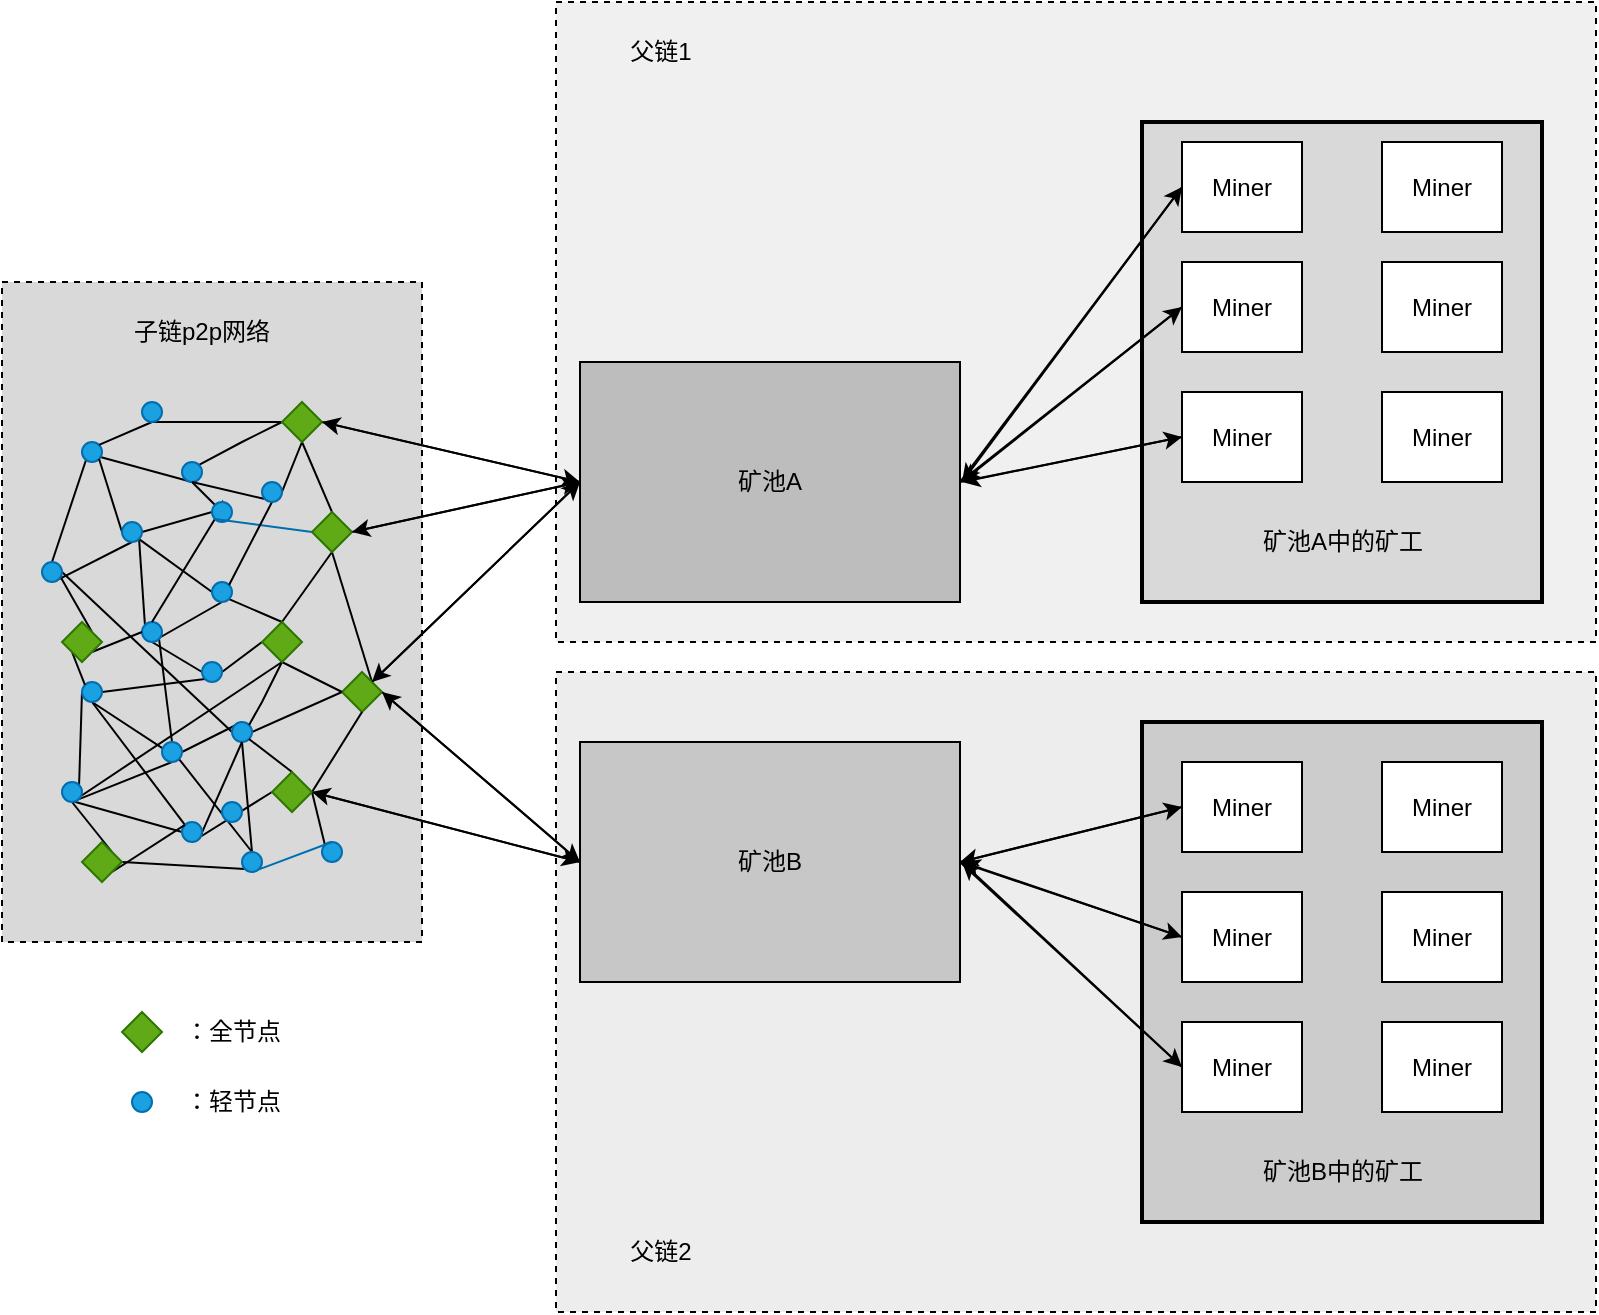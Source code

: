 <mxfile version="21.6.9" type="github">
  <diagram name="第 1 页" id="YDtzo6zc_IUqR18IoQvs">
    <mxGraphModel dx="986" dy="691" grid="1" gridSize="10" guides="1" tooltips="1" connect="1" arrows="1" fold="1" page="1" pageScale="1" pageWidth="827" pageHeight="1169" math="0" shadow="0">
      <root>
        <mxCell id="0" />
        <mxCell id="1" parent="0" />
        <mxCell id="L-FGH4f6Qlvw81Towh19-380" value="" style="whiteSpace=wrap;html=1;dashed=1;fillColor=#EDEDED;" vertex="1" parent="1">
          <mxGeometry x="307" y="515" width="520" height="320" as="geometry" />
        </mxCell>
        <mxCell id="L-FGH4f6Qlvw81Towh19-379" value="" style="whiteSpace=wrap;html=1;dashed=1;fillColor=#F0F0F0;" vertex="1" parent="1">
          <mxGeometry x="307" y="180" width="520" height="320" as="geometry" />
        </mxCell>
        <mxCell id="L-FGH4f6Qlvw81Towh19-1" value="" style="whiteSpace=wrap;html=1;rounded=0;glass=0;shadow=0;fillColor=#D9D9D9;dashed=1;" vertex="1" parent="1">
          <mxGeometry x="30" y="320" width="210" height="330" as="geometry" />
        </mxCell>
        <mxCell id="L-FGH4f6Qlvw81Towh19-2" value="子链p2p网络" style="text;strokeColor=none;align=center;fillColor=none;html=1;verticalAlign=middle;whiteSpace=wrap;rounded=0;" vertex="1" parent="1">
          <mxGeometry x="80" y="330" width="100" height="30" as="geometry" />
        </mxCell>
        <mxCell id="L-FGH4f6Qlvw81Towh19-52" style="edgeStyle=none;rounded=0;orthogonalLoop=1;jettySize=auto;html=1;exitX=1;exitY=1;exitDx=0;exitDy=0;entryX=0.5;entryY=1;entryDx=0;entryDy=0;endArrow=none;endFill=0;" edge="1" parent="1" source="L-FGH4f6Qlvw81Towh19-25" target="L-FGH4f6Qlvw81Towh19-26">
          <mxGeometry relative="1" as="geometry" />
        </mxCell>
        <mxCell id="L-FGH4f6Qlvw81Towh19-53" style="edgeStyle=none;rounded=0;orthogonalLoop=1;jettySize=auto;html=1;exitX=0;exitY=0.5;exitDx=0;exitDy=0;entryX=0.5;entryY=1;entryDx=0;entryDy=0;endArrow=none;endFill=0;" edge="1" parent="1" source="L-FGH4f6Qlvw81Towh19-20" target="L-FGH4f6Qlvw81Towh19-32">
          <mxGeometry relative="1" as="geometry" />
        </mxCell>
        <mxCell id="L-FGH4f6Qlvw81Towh19-64" style="edgeStyle=none;rounded=0;orthogonalLoop=1;jettySize=auto;html=1;exitX=0.5;exitY=0;exitDx=0;exitDy=0;entryX=0.5;entryY=0;entryDx=0;entryDy=0;endArrow=none;endFill=0;" edge="1" parent="1" source="L-FGH4f6Qlvw81Towh19-20" target="L-FGH4f6Qlvw81Towh19-25">
          <mxGeometry relative="1" as="geometry" />
        </mxCell>
        <mxCell id="L-FGH4f6Qlvw81Towh19-20" value="" style="ellipse;whiteSpace=wrap;html=1;fillColor=#1ba1e2;fontColor=#ffffff;strokeColor=#006EAF;" vertex="1" parent="1">
          <mxGeometry x="70" y="400" width="10" height="10" as="geometry" />
        </mxCell>
        <mxCell id="L-FGH4f6Qlvw81Towh19-54" style="edgeStyle=none;rounded=0;orthogonalLoop=1;jettySize=auto;html=1;exitX=0.5;exitY=0;exitDx=0;exitDy=0;entryX=1;entryY=0;entryDx=0;entryDy=0;endArrow=none;endFill=0;" edge="1" parent="1" source="L-FGH4f6Qlvw81Towh19-25" target="L-FGH4f6Qlvw81Towh19-44">
          <mxGeometry relative="1" as="geometry" />
        </mxCell>
        <mxCell id="L-FGH4f6Qlvw81Towh19-102" style="edgeStyle=none;rounded=0;orthogonalLoop=1;jettySize=auto;html=1;exitX=1;exitY=0.5;exitDx=0;exitDy=0;entryX=0;entryY=0.5;entryDx=0;entryDy=0;endArrow=none;endFill=0;" edge="1" parent="1" source="L-FGH4f6Qlvw81Towh19-25" target="L-FGH4f6Qlvw81Towh19-36">
          <mxGeometry relative="1" as="geometry" />
        </mxCell>
        <mxCell id="L-FGH4f6Qlvw81Towh19-25" value="" style="ellipse;whiteSpace=wrap;html=1;fillColor=#1ba1e2;fontColor=#ffffff;strokeColor=#006EAF;" vertex="1" parent="1">
          <mxGeometry x="50" y="460" width="10" height="10" as="geometry" />
        </mxCell>
        <mxCell id="L-FGH4f6Qlvw81Towh19-61" style="edgeStyle=none;rounded=0;orthogonalLoop=1;jettySize=auto;html=1;exitX=1;exitY=1;exitDx=0;exitDy=0;endArrow=none;endFill=0;entryX=0;entryY=0;entryDx=0;entryDy=0;" edge="1" parent="1" source="L-FGH4f6Qlvw81Towh19-26" target="L-FGH4f6Qlvw81Towh19-28">
          <mxGeometry relative="1" as="geometry">
            <mxPoint x="99" y="500" as="targetPoint" />
          </mxGeometry>
        </mxCell>
        <mxCell id="L-FGH4f6Qlvw81Towh19-65" style="edgeStyle=none;rounded=0;orthogonalLoop=1;jettySize=auto;html=1;exitX=0;exitY=0.5;exitDx=0;exitDy=0;entryX=1;entryY=1;entryDx=0;entryDy=0;endArrow=none;endFill=0;" edge="1" parent="1" source="L-FGH4f6Qlvw81Towh19-26" target="L-FGH4f6Qlvw81Towh19-20">
          <mxGeometry relative="1" as="geometry" />
        </mxCell>
        <mxCell id="L-FGH4f6Qlvw81Towh19-95" style="edgeStyle=none;rounded=0;orthogonalLoop=1;jettySize=auto;html=1;exitX=1;exitY=1;exitDx=0;exitDy=0;entryX=0;entryY=0.5;entryDx=0;entryDy=0;endArrow=none;endFill=0;" edge="1" parent="1" source="L-FGH4f6Qlvw81Towh19-26" target="L-FGH4f6Qlvw81Towh19-34">
          <mxGeometry relative="1" as="geometry" />
        </mxCell>
        <mxCell id="L-FGH4f6Qlvw81Towh19-96" style="edgeStyle=none;rounded=0;orthogonalLoop=1;jettySize=auto;html=1;exitX=1;exitY=0.5;exitDx=0;exitDy=0;entryX=0;entryY=0.5;entryDx=0;entryDy=0;endArrow=none;endFill=0;" edge="1" parent="1" source="L-FGH4f6Qlvw81Towh19-26" target="L-FGH4f6Qlvw81Towh19-33">
          <mxGeometry relative="1" as="geometry" />
        </mxCell>
        <mxCell id="L-FGH4f6Qlvw81Towh19-26" value="" style="ellipse;whiteSpace=wrap;html=1;fillColor=#1ba1e2;fontColor=#ffffff;strokeColor=#006EAF;" vertex="1" parent="1">
          <mxGeometry x="90" y="440" width="10" height="10" as="geometry" />
        </mxCell>
        <mxCell id="L-FGH4f6Qlvw81Towh19-56" style="edgeStyle=none;rounded=0;orthogonalLoop=1;jettySize=auto;html=1;exitX=0.5;exitY=1;exitDx=0;exitDy=0;entryX=1;entryY=1;entryDx=0;entryDy=0;endArrow=none;endFill=0;" edge="1" parent="1" source="L-FGH4f6Qlvw81Towh19-27" target="L-FGH4f6Qlvw81Towh19-30">
          <mxGeometry relative="1" as="geometry" />
        </mxCell>
        <mxCell id="L-FGH4f6Qlvw81Towh19-62" style="edgeStyle=none;rounded=0;orthogonalLoop=1;jettySize=auto;html=1;exitX=0;exitY=0.5;exitDx=0;exitDy=0;entryX=1;entryY=0;entryDx=0;entryDy=0;endArrow=none;endFill=0;" edge="1" parent="1" source="L-FGH4f6Qlvw81Towh19-27" target="L-FGH4f6Qlvw81Towh19-29">
          <mxGeometry relative="1" as="geometry" />
        </mxCell>
        <mxCell id="L-FGH4f6Qlvw81Towh19-67" style="edgeStyle=none;rounded=0;orthogonalLoop=1;jettySize=auto;html=1;exitX=0.5;exitY=1;exitDx=0;exitDy=0;entryX=0;entryY=0;entryDx=0;entryDy=0;endArrow=none;endFill=0;" edge="1" parent="1" source="L-FGH4f6Qlvw81Towh19-27" target="L-FGH4f6Qlvw81Towh19-37">
          <mxGeometry relative="1" as="geometry" />
        </mxCell>
        <mxCell id="L-FGH4f6Qlvw81Towh19-70" style="edgeStyle=none;rounded=0;orthogonalLoop=1;jettySize=auto;html=1;exitX=1;exitY=0.5;exitDx=0;exitDy=0;entryX=0;entryY=1;entryDx=0;entryDy=0;endArrow=none;endFill=0;" edge="1" parent="1" source="L-FGH4f6Qlvw81Towh19-27" target="L-FGH4f6Qlvw81Towh19-35">
          <mxGeometry relative="1" as="geometry" />
        </mxCell>
        <mxCell id="L-FGH4f6Qlvw81Towh19-27" value="" style="ellipse;whiteSpace=wrap;html=1;fillColor=#1ba1e2;fontColor=#ffffff;strokeColor=#006EAF;" vertex="1" parent="1">
          <mxGeometry x="70" y="520" width="10" height="10" as="geometry" />
        </mxCell>
        <mxCell id="L-FGH4f6Qlvw81Towh19-68" style="edgeStyle=none;rounded=0;orthogonalLoop=1;jettySize=auto;html=1;exitX=0.5;exitY=1;exitDx=0;exitDy=0;entryX=0;entryY=0.5;entryDx=0;entryDy=0;endArrow=none;endFill=0;" edge="1" parent="1" source="L-FGH4f6Qlvw81Towh19-28" target="L-FGH4f6Qlvw81Towh19-35">
          <mxGeometry relative="1" as="geometry" />
        </mxCell>
        <mxCell id="L-FGH4f6Qlvw81Towh19-69" style="edgeStyle=none;rounded=0;orthogonalLoop=1;jettySize=auto;html=1;exitX=1;exitY=1;exitDx=0;exitDy=0;entryX=0.5;entryY=0;entryDx=0;entryDy=0;endArrow=none;endFill=0;" edge="1" parent="1" source="L-FGH4f6Qlvw81Towh19-28" target="L-FGH4f6Qlvw81Towh19-30">
          <mxGeometry relative="1" as="geometry" />
        </mxCell>
        <mxCell id="L-FGH4f6Qlvw81Towh19-93" style="edgeStyle=none;rounded=0;orthogonalLoop=1;jettySize=auto;html=1;exitX=0.5;exitY=1;exitDx=0;exitDy=0;entryX=0.5;entryY=1;entryDx=0;entryDy=0;endArrow=none;endFill=0;" edge="1" parent="1" source="L-FGH4f6Qlvw81Towh19-28" target="L-FGH4f6Qlvw81Towh19-34">
          <mxGeometry relative="1" as="geometry" />
        </mxCell>
        <mxCell id="L-FGH4f6Qlvw81Towh19-28" value="" style="ellipse;whiteSpace=wrap;html=1;fillColor=#1ba1e2;fontColor=#ffffff;strokeColor=#006EAF;" vertex="1" parent="1">
          <mxGeometry x="100" y="490" width="10" height="10" as="geometry" />
        </mxCell>
        <mxCell id="L-FGH4f6Qlvw81Towh19-57" style="edgeStyle=none;rounded=0;orthogonalLoop=1;jettySize=auto;html=1;exitX=0.5;exitY=1;exitDx=0;exitDy=0;entryX=1;entryY=0;entryDx=0;entryDy=0;endArrow=none;endFill=0;" edge="1" parent="1" source="L-FGH4f6Qlvw81Towh19-29" target="L-FGH4f6Qlvw81Towh19-48">
          <mxGeometry relative="1" as="geometry" />
        </mxCell>
        <mxCell id="L-FGH4f6Qlvw81Towh19-58" style="edgeStyle=none;rounded=0;orthogonalLoop=1;jettySize=auto;html=1;exitX=1;exitY=1;exitDx=0;exitDy=0;entryX=0.5;entryY=1;entryDx=0;entryDy=0;endArrow=none;endFill=0;" edge="1" parent="1" source="L-FGH4f6Qlvw81Towh19-29" target="L-FGH4f6Qlvw81Towh19-30">
          <mxGeometry relative="1" as="geometry" />
        </mxCell>
        <mxCell id="L-FGH4f6Qlvw81Towh19-97" style="edgeStyle=none;rounded=0;orthogonalLoop=1;jettySize=auto;html=1;exitX=0;exitY=1;exitDx=0;exitDy=0;entryX=0;entryY=0.5;entryDx=0;entryDy=0;endArrow=none;endFill=0;" edge="1" parent="1" source="L-FGH4f6Qlvw81Towh19-29" target="L-FGH4f6Qlvw81Towh19-37">
          <mxGeometry relative="1" as="geometry" />
        </mxCell>
        <mxCell id="L-FGH4f6Qlvw81Towh19-103" style="edgeStyle=none;rounded=0;orthogonalLoop=1;jettySize=auto;html=1;exitX=0.5;exitY=1;exitDx=0;exitDy=0;entryX=0.5;entryY=1;entryDx=0;entryDy=0;endArrow=none;endFill=0;" edge="1" parent="1" source="L-FGH4f6Qlvw81Towh19-29" target="L-FGH4f6Qlvw81Towh19-46">
          <mxGeometry relative="1" as="geometry" />
        </mxCell>
        <mxCell id="L-FGH4f6Qlvw81Towh19-29" value="" style="ellipse;whiteSpace=wrap;html=1;fillColor=#1ba1e2;fontColor=#ffffff;strokeColor=#006EAF;" vertex="1" parent="1">
          <mxGeometry x="60" y="570" width="10" height="10" as="geometry" />
        </mxCell>
        <mxCell id="L-FGH4f6Qlvw81Towh19-71" style="edgeStyle=none;rounded=0;orthogonalLoop=1;jettySize=auto;html=1;exitX=1;exitY=0.5;exitDx=0;exitDy=0;entryX=0.5;entryY=0;entryDx=0;entryDy=0;endArrow=none;endFill=0;" edge="1" parent="1" source="L-FGH4f6Qlvw81Towh19-30" target="L-FGH4f6Qlvw81Towh19-36">
          <mxGeometry relative="1" as="geometry" />
        </mxCell>
        <mxCell id="L-FGH4f6Qlvw81Towh19-105" style="edgeStyle=none;rounded=0;orthogonalLoop=1;jettySize=auto;html=1;exitX=1;exitY=1;exitDx=0;exitDy=0;entryX=0.5;entryY=0;entryDx=0;entryDy=0;endArrow=none;endFill=0;" edge="1" parent="1" source="L-FGH4f6Qlvw81Towh19-30" target="L-FGH4f6Qlvw81Towh19-49">
          <mxGeometry relative="1" as="geometry" />
        </mxCell>
        <mxCell id="L-FGH4f6Qlvw81Towh19-30" value="" style="ellipse;whiteSpace=wrap;html=1;fillColor=#1ba1e2;fontColor=#ffffff;strokeColor=#006EAF;" vertex="1" parent="1">
          <mxGeometry x="110" y="550" width="10" height="10" as="geometry" />
        </mxCell>
        <mxCell id="L-FGH4f6Qlvw81Towh19-51" style="edgeStyle=none;rounded=0;orthogonalLoop=1;jettySize=auto;html=1;exitX=0.5;exitY=1;exitDx=0;exitDy=0;entryX=1;entryY=0;entryDx=0;entryDy=0;endArrow=none;endFill=0;" edge="1" parent="1" source="L-FGH4f6Qlvw81Towh19-31" target="L-FGH4f6Qlvw81Towh19-20">
          <mxGeometry relative="1" as="geometry" />
        </mxCell>
        <mxCell id="L-FGH4f6Qlvw81Towh19-80" style="edgeStyle=none;rounded=0;orthogonalLoop=1;jettySize=auto;html=1;exitX=0.5;exitY=1;exitDx=0;exitDy=0;entryX=0;entryY=0.5;entryDx=0;entryDy=0;endArrow=none;endFill=0;" edge="1" parent="1" source="L-FGH4f6Qlvw81Towh19-31" target="L-FGH4f6Qlvw81Towh19-39">
          <mxGeometry relative="1" as="geometry" />
        </mxCell>
        <mxCell id="L-FGH4f6Qlvw81Towh19-31" value="" style="ellipse;whiteSpace=wrap;html=1;fillColor=#1ba1e2;fontColor=#ffffff;strokeColor=#006EAF;" vertex="1" parent="1">
          <mxGeometry x="100" y="380" width="10" height="10" as="geometry" />
        </mxCell>
        <mxCell id="L-FGH4f6Qlvw81Towh19-59" style="edgeStyle=none;rounded=0;orthogonalLoop=1;jettySize=auto;html=1;exitX=0.5;exitY=1;exitDx=0;exitDy=0;entryX=1;entryY=1;entryDx=0;entryDy=0;" edge="1" parent="1" source="L-FGH4f6Qlvw81Towh19-32" target="L-FGH4f6Qlvw81Towh19-33">
          <mxGeometry relative="1" as="geometry" />
        </mxCell>
        <mxCell id="L-FGH4f6Qlvw81Towh19-81" style="edgeStyle=none;rounded=0;orthogonalLoop=1;jettySize=auto;html=1;exitX=1;exitY=0;exitDx=0;exitDy=0;entryX=0;entryY=0.5;entryDx=0;entryDy=0;endArrow=none;endFill=0;" edge="1" parent="1" source="L-FGH4f6Qlvw81Towh19-32" target="L-FGH4f6Qlvw81Towh19-39">
          <mxGeometry relative="1" as="geometry">
            <Array as="points">
              <mxPoint x="150" y="400" />
            </Array>
          </mxGeometry>
        </mxCell>
        <mxCell id="L-FGH4f6Qlvw81Towh19-32" value="" style="ellipse;whiteSpace=wrap;html=1;fillColor=#1ba1e2;fontColor=#ffffff;strokeColor=#006EAF;" vertex="1" parent="1">
          <mxGeometry x="120" y="410" width="10" height="10" as="geometry" />
        </mxCell>
        <mxCell id="L-FGH4f6Qlvw81Towh19-60" style="edgeStyle=none;rounded=0;orthogonalLoop=1;jettySize=auto;html=1;exitX=0;exitY=1;exitDx=0;exitDy=0;entryX=0.5;entryY=0;entryDx=0;entryDy=0;endArrow=none;endFill=0;" edge="1" parent="1" source="L-FGH4f6Qlvw81Towh19-33" target="L-FGH4f6Qlvw81Towh19-28">
          <mxGeometry relative="1" as="geometry" />
        </mxCell>
        <mxCell id="L-FGH4f6Qlvw81Towh19-33" value="" style="ellipse;whiteSpace=wrap;html=1;fillColor=#1ba1e2;fontColor=#ffffff;strokeColor=#006EAF;" vertex="1" parent="1">
          <mxGeometry x="135" y="430" width="10" height="10" as="geometry" />
        </mxCell>
        <mxCell id="L-FGH4f6Qlvw81Towh19-79" style="edgeStyle=none;rounded=0;orthogonalLoop=1;jettySize=auto;html=1;exitX=1;exitY=1;exitDx=0;exitDy=0;entryX=0.5;entryY=0;entryDx=0;entryDy=0;strokeWidth=1;endArrow=none;endFill=0;" edge="1" parent="1" source="L-FGH4f6Qlvw81Towh19-34" target="L-FGH4f6Qlvw81Towh19-46">
          <mxGeometry relative="1" as="geometry" />
        </mxCell>
        <mxCell id="L-FGH4f6Qlvw81Towh19-34" value="" style="ellipse;whiteSpace=wrap;html=1;fillColor=#1ba1e2;fontColor=#ffffff;strokeColor=#006EAF;" vertex="1" parent="1">
          <mxGeometry x="135" y="470" width="10" height="10" as="geometry" />
        </mxCell>
        <mxCell id="L-FGH4f6Qlvw81Towh19-78" style="edgeStyle=none;rounded=0;orthogonalLoop=1;jettySize=auto;html=1;exitX=1;exitY=0.5;exitDx=0;exitDy=0;entryX=0;entryY=0.5;entryDx=0;entryDy=0;endArrow=none;endFill=0;" edge="1" parent="1" source="L-FGH4f6Qlvw81Towh19-35" target="L-FGH4f6Qlvw81Towh19-46">
          <mxGeometry relative="1" as="geometry" />
        </mxCell>
        <mxCell id="L-FGH4f6Qlvw81Towh19-35" value="" style="ellipse;whiteSpace=wrap;html=1;fillColor=#1ba1e2;fontColor=#ffffff;strokeColor=#006EAF;" vertex="1" parent="1">
          <mxGeometry x="130" y="510" width="10" height="10" as="geometry" />
        </mxCell>
        <mxCell id="L-FGH4f6Qlvw81Towh19-73" style="edgeStyle=none;rounded=0;orthogonalLoop=1;jettySize=auto;html=1;exitX=0.5;exitY=1;exitDx=0;exitDy=0;entryX=0.5;entryY=0;entryDx=0;entryDy=0;endArrow=none;endFill=0;" edge="1" parent="1" source="L-FGH4f6Qlvw81Towh19-36" target="L-FGH4f6Qlvw81Towh19-49">
          <mxGeometry relative="1" as="geometry" />
        </mxCell>
        <mxCell id="L-FGH4f6Qlvw81Towh19-91" style="edgeStyle=none;rounded=0;orthogonalLoop=1;jettySize=auto;html=1;exitX=1;exitY=0.5;exitDx=0;exitDy=0;entryX=0;entryY=0.5;entryDx=0;entryDy=0;endArrow=none;endFill=0;" edge="1" parent="1" source="L-FGH4f6Qlvw81Towh19-36" target="L-FGH4f6Qlvw81Towh19-45">
          <mxGeometry relative="1" as="geometry" />
        </mxCell>
        <mxCell id="L-FGH4f6Qlvw81Towh19-36" value="" style="ellipse;whiteSpace=wrap;html=1;fillColor=#1ba1e2;fontColor=#ffffff;strokeColor=#006EAF;" vertex="1" parent="1">
          <mxGeometry x="145" y="540" width="10" height="10" as="geometry" />
        </mxCell>
        <mxCell id="L-FGH4f6Qlvw81Towh19-72" style="edgeStyle=none;rounded=0;orthogonalLoop=1;jettySize=auto;html=1;exitX=1;exitY=1;exitDx=0;exitDy=0;endArrow=none;endFill=0;" edge="1" parent="1" source="L-FGH4f6Qlvw81Towh19-37">
          <mxGeometry relative="1" as="geometry">
            <mxPoint x="150" y="550" as="targetPoint" />
          </mxGeometry>
        </mxCell>
        <mxCell id="L-FGH4f6Qlvw81Towh19-74" style="edgeStyle=none;rounded=0;orthogonalLoop=1;jettySize=auto;html=1;exitX=0.5;exitY=1;exitDx=0;exitDy=0;entryX=0;entryY=0.5;entryDx=0;entryDy=0;endArrow=none;endFill=0;" edge="1" parent="1" source="L-FGH4f6Qlvw81Towh19-37" target="L-FGH4f6Qlvw81Towh19-47">
          <mxGeometry relative="1" as="geometry" />
        </mxCell>
        <mxCell id="L-FGH4f6Qlvw81Towh19-37" value="" style="ellipse;whiteSpace=wrap;html=1;fillColor=#1ba1e2;fontColor=#ffffff;strokeColor=#006EAF;" vertex="1" parent="1">
          <mxGeometry x="120" y="590" width="10" height="10" as="geometry" />
        </mxCell>
        <mxCell id="L-FGH4f6Qlvw81Towh19-38" value="" style="ellipse;whiteSpace=wrap;html=1;fillColor=#1ba1e2;fontColor=#ffffff;strokeColor=#006EAF;" vertex="1" parent="1">
          <mxGeometry x="190" y="600" width="10" height="10" as="geometry" />
        </mxCell>
        <mxCell id="L-FGH4f6Qlvw81Towh19-82" style="edgeStyle=none;rounded=0;orthogonalLoop=1;jettySize=auto;html=1;exitX=0.5;exitY=1;exitDx=0;exitDy=0;entryX=1;entryY=1;entryDx=0;entryDy=0;endArrow=none;endFill=0;" edge="1" parent="1" source="L-FGH4f6Qlvw81Towh19-39" target="L-FGH4f6Qlvw81Towh19-50">
          <mxGeometry relative="1" as="geometry" />
        </mxCell>
        <mxCell id="L-FGH4f6Qlvw81Towh19-83" style="edgeStyle=none;rounded=0;orthogonalLoop=1;jettySize=auto;html=1;exitX=0.5;exitY=1;exitDx=0;exitDy=0;entryX=0.5;entryY=0;entryDx=0;entryDy=0;endArrow=none;endFill=0;" edge="1" parent="1" source="L-FGH4f6Qlvw81Towh19-39" target="L-FGH4f6Qlvw81Towh19-43">
          <mxGeometry relative="1" as="geometry" />
        </mxCell>
        <mxCell id="L-FGH4f6Qlvw81Towh19-418" style="edgeStyle=none;rounded=0;orthogonalLoop=1;jettySize=auto;html=1;exitX=1;exitY=0.5;exitDx=0;exitDy=0;entryX=1;entryY=0.5;entryDx=0;entryDy=0;" edge="1" parent="1" source="L-FGH4f6Qlvw81Towh19-39" target="L-FGH4f6Qlvw81Towh19-39">
          <mxGeometry relative="1" as="geometry" />
        </mxCell>
        <mxCell id="L-FGH4f6Qlvw81Towh19-419" style="edgeStyle=none;rounded=0;orthogonalLoop=1;jettySize=auto;html=1;exitX=1;exitY=0.5;exitDx=0;exitDy=0;entryX=0;entryY=0.5;entryDx=0;entryDy=0;" edge="1" parent="1" source="L-FGH4f6Qlvw81Towh19-39" target="L-FGH4f6Qlvw81Towh19-106">
          <mxGeometry relative="1" as="geometry" />
        </mxCell>
        <mxCell id="L-FGH4f6Qlvw81Towh19-39" value="" style="rhombus;whiteSpace=wrap;html=1;fillColor=#60a917;strokeColor=#2D7600;fontColor=#ffffff;" vertex="1" parent="1">
          <mxGeometry x="170" y="380" width="20" height="20" as="geometry" />
        </mxCell>
        <mxCell id="L-FGH4f6Qlvw81Towh19-86" style="edgeStyle=none;rounded=0;orthogonalLoop=1;jettySize=auto;html=1;exitX=0.5;exitY=1;exitDx=0;exitDy=0;entryX=0.5;entryY=0;entryDx=0;entryDy=0;endArrow=none;endFill=0;" edge="1" parent="1" source="L-FGH4f6Qlvw81Towh19-43" target="L-FGH4f6Qlvw81Towh19-46">
          <mxGeometry relative="1" as="geometry" />
        </mxCell>
        <mxCell id="L-FGH4f6Qlvw81Towh19-88" style="edgeStyle=none;rounded=0;orthogonalLoop=1;jettySize=auto;html=1;exitX=0;exitY=0.5;exitDx=0;exitDy=0;entryX=0;entryY=1;entryDx=0;entryDy=0;endArrow=none;endFill=0;fillColor=#1ba1e2;strokeColor=#006EAF;" edge="1" parent="1" source="L-FGH4f6Qlvw81Towh19-43" target="L-FGH4f6Qlvw81Towh19-33">
          <mxGeometry relative="1" as="geometry" />
        </mxCell>
        <mxCell id="L-FGH4f6Qlvw81Towh19-89" style="edgeStyle=none;rounded=0;orthogonalLoop=1;jettySize=auto;html=1;exitX=0.5;exitY=1;exitDx=0;exitDy=0;entryX=1;entryY=0;entryDx=0;entryDy=0;endArrow=none;endFill=0;" edge="1" parent="1" source="L-FGH4f6Qlvw81Towh19-43" target="L-FGH4f6Qlvw81Towh19-45">
          <mxGeometry relative="1" as="geometry" />
        </mxCell>
        <mxCell id="L-FGH4f6Qlvw81Towh19-421" style="edgeStyle=none;rounded=0;orthogonalLoop=1;jettySize=auto;html=1;exitX=1;exitY=0.5;exitDx=0;exitDy=0;entryX=0;entryY=0.5;entryDx=0;entryDy=0;" edge="1" parent="1" source="L-FGH4f6Qlvw81Towh19-43" target="L-FGH4f6Qlvw81Towh19-106">
          <mxGeometry relative="1" as="geometry" />
        </mxCell>
        <mxCell id="L-FGH4f6Qlvw81Towh19-43" value="" style="rhombus;whiteSpace=wrap;html=1;fillColor=#60a917;fontColor=#ffffff;strokeColor=#2D7600;" vertex="1" parent="1">
          <mxGeometry x="185" y="435" width="20" height="20" as="geometry" />
        </mxCell>
        <mxCell id="L-FGH4f6Qlvw81Towh19-55" style="edgeStyle=none;rounded=0;orthogonalLoop=1;jettySize=auto;html=1;exitX=0;exitY=1;exitDx=0;exitDy=0;entryX=0;entryY=0;entryDx=0;entryDy=0;endArrow=none;endFill=0;" edge="1" parent="1" source="L-FGH4f6Qlvw81Towh19-44" target="L-FGH4f6Qlvw81Towh19-27">
          <mxGeometry relative="1" as="geometry" />
        </mxCell>
        <mxCell id="L-FGH4f6Qlvw81Towh19-101" style="edgeStyle=none;rounded=0;orthogonalLoop=1;jettySize=auto;html=1;exitX=1;exitY=1;exitDx=0;exitDy=0;entryX=0;entryY=0.5;entryDx=0;entryDy=0;endArrow=none;endFill=0;" edge="1" parent="1" source="L-FGH4f6Qlvw81Towh19-44" target="L-FGH4f6Qlvw81Towh19-28">
          <mxGeometry relative="1" as="geometry" />
        </mxCell>
        <mxCell id="L-FGH4f6Qlvw81Towh19-44" value="" style="rhombus;whiteSpace=wrap;html=1;fillColor=#60a917;fontColor=#ffffff;strokeColor=#2D7600;" vertex="1" parent="1">
          <mxGeometry x="60" y="490" width="20" height="20" as="geometry" />
        </mxCell>
        <mxCell id="L-FGH4f6Qlvw81Towh19-423" style="edgeStyle=none;rounded=0;orthogonalLoop=1;jettySize=auto;html=1;exitX=1;exitY=0;exitDx=0;exitDy=0;entryX=0;entryY=0.5;entryDx=0;entryDy=0;" edge="1" parent="1" source="L-FGH4f6Qlvw81Towh19-45" target="L-FGH4f6Qlvw81Towh19-106">
          <mxGeometry relative="1" as="geometry" />
        </mxCell>
        <mxCell id="L-FGH4f6Qlvw81Towh19-425" style="edgeStyle=none;rounded=0;orthogonalLoop=1;jettySize=auto;html=1;exitX=1;exitY=0.5;exitDx=0;exitDy=0;entryX=0;entryY=0.5;entryDx=0;entryDy=0;" edge="1" parent="1" source="L-FGH4f6Qlvw81Towh19-45" target="L-FGH4f6Qlvw81Towh19-108">
          <mxGeometry relative="1" as="geometry" />
        </mxCell>
        <mxCell id="L-FGH4f6Qlvw81Towh19-45" value="" style="rhombus;whiteSpace=wrap;html=1;fillColor=#60a917;fontColor=#ffffff;strokeColor=#2D7600;" vertex="1" parent="1">
          <mxGeometry x="200" y="515" width="20" height="20" as="geometry" />
        </mxCell>
        <mxCell id="L-FGH4f6Qlvw81Towh19-90" style="edgeStyle=none;rounded=0;orthogonalLoop=1;jettySize=auto;html=1;exitX=0.5;exitY=1;exitDx=0;exitDy=0;entryX=0;entryY=0.5;entryDx=0;entryDy=0;endArrow=none;endFill=0;" edge="1" parent="1" source="L-FGH4f6Qlvw81Towh19-46" target="L-FGH4f6Qlvw81Towh19-45">
          <mxGeometry relative="1" as="geometry" />
        </mxCell>
        <mxCell id="L-FGH4f6Qlvw81Towh19-92" style="edgeStyle=none;rounded=0;orthogonalLoop=1;jettySize=auto;html=1;exitX=0.5;exitY=1;exitDx=0;exitDy=0;entryX=1;entryY=0;entryDx=0;entryDy=0;endArrow=none;endFill=0;" edge="1" parent="1" source="L-FGH4f6Qlvw81Towh19-46" target="L-FGH4f6Qlvw81Towh19-36">
          <mxGeometry relative="1" as="geometry">
            <Array as="points">
              <mxPoint x="160" y="530" />
            </Array>
          </mxGeometry>
        </mxCell>
        <mxCell id="L-FGH4f6Qlvw81Towh19-46" value="" style="rhombus;whiteSpace=wrap;html=1;fillColor=#60a917;fontColor=#ffffff;strokeColor=#2D7600;" vertex="1" parent="1">
          <mxGeometry x="160" y="490" width="20" height="20" as="geometry" />
        </mxCell>
        <mxCell id="L-FGH4f6Qlvw81Towh19-75" style="edgeStyle=none;rounded=0;orthogonalLoop=1;jettySize=auto;html=1;exitX=0.5;exitY=0;exitDx=0;exitDy=0;entryX=1;entryY=1;entryDx=0;entryDy=0;endArrow=none;endFill=0;" edge="1" parent="1" source="L-FGH4f6Qlvw81Towh19-47" target="L-FGH4f6Qlvw81Towh19-36">
          <mxGeometry relative="1" as="geometry" />
        </mxCell>
        <mxCell id="L-FGH4f6Qlvw81Towh19-76" style="edgeStyle=none;rounded=0;orthogonalLoop=1;jettySize=auto;html=1;exitX=1;exitY=0.5;exitDx=0;exitDy=0;entryX=0.5;entryY=1;entryDx=0;entryDy=0;endArrow=none;endFill=0;" edge="1" parent="1" source="L-FGH4f6Qlvw81Towh19-47" target="L-FGH4f6Qlvw81Towh19-45">
          <mxGeometry relative="1" as="geometry" />
        </mxCell>
        <mxCell id="L-FGH4f6Qlvw81Towh19-100" style="edgeStyle=none;rounded=0;orthogonalLoop=1;jettySize=auto;html=1;exitX=1;exitY=0.5;exitDx=0;exitDy=0;entryX=0;entryY=0;entryDx=0;entryDy=0;endArrow=none;endFill=0;" edge="1" parent="1" source="L-FGH4f6Qlvw81Towh19-47" target="L-FGH4f6Qlvw81Towh19-38">
          <mxGeometry relative="1" as="geometry" />
        </mxCell>
        <mxCell id="L-FGH4f6Qlvw81Towh19-427" style="edgeStyle=none;rounded=0;orthogonalLoop=1;jettySize=auto;html=1;exitX=1;exitY=0.5;exitDx=0;exitDy=0;entryX=0;entryY=0.5;entryDx=0;entryDy=0;" edge="1" parent="1" source="L-FGH4f6Qlvw81Towh19-47" target="L-FGH4f6Qlvw81Towh19-108">
          <mxGeometry relative="1" as="geometry" />
        </mxCell>
        <mxCell id="L-FGH4f6Qlvw81Towh19-47" value="" style="rhombus;whiteSpace=wrap;html=1;fillColor=#60a917;fontColor=#ffffff;strokeColor=#2D7600;" vertex="1" parent="1">
          <mxGeometry x="165" y="565" width="20" height="20" as="geometry" />
        </mxCell>
        <mxCell id="L-FGH4f6Qlvw81Towh19-66" style="edgeStyle=none;rounded=0;orthogonalLoop=1;jettySize=auto;html=1;exitX=1;exitY=1;exitDx=0;exitDy=0;entryX=0;entryY=0;entryDx=0;entryDy=0;endArrow=none;endFill=0;" edge="1" parent="1" source="L-FGH4f6Qlvw81Towh19-48" target="L-FGH4f6Qlvw81Towh19-37">
          <mxGeometry relative="1" as="geometry" />
        </mxCell>
        <mxCell id="L-FGH4f6Qlvw81Towh19-104" style="edgeStyle=none;rounded=0;orthogonalLoop=1;jettySize=auto;html=1;exitX=1;exitY=0.5;exitDx=0;exitDy=0;entryX=0;entryY=1;entryDx=0;entryDy=0;endArrow=none;endFill=0;" edge="1" parent="1" source="L-FGH4f6Qlvw81Towh19-48" target="L-FGH4f6Qlvw81Towh19-49">
          <mxGeometry relative="1" as="geometry" />
        </mxCell>
        <mxCell id="L-FGH4f6Qlvw81Towh19-48" value="" style="rhombus;whiteSpace=wrap;html=1;fillColor=#60a917;fontColor=#ffffff;strokeColor=#2D7600;" vertex="1" parent="1">
          <mxGeometry x="70" y="600" width="20" height="20" as="geometry" />
        </mxCell>
        <mxCell id="L-FGH4f6Qlvw81Towh19-98" style="edgeStyle=none;rounded=0;orthogonalLoop=1;jettySize=auto;html=1;exitX=0.5;exitY=1;exitDx=0;exitDy=0;entryX=0.5;entryY=0;entryDx=0;entryDy=0;endArrow=none;endFill=0;fillColor=#1ba1e2;strokeColor=#006EAF;" edge="1" parent="1" source="L-FGH4f6Qlvw81Towh19-49" target="L-FGH4f6Qlvw81Towh19-38">
          <mxGeometry relative="1" as="geometry" />
        </mxCell>
        <mxCell id="L-FGH4f6Qlvw81Towh19-49" value="" style="ellipse;whiteSpace=wrap;html=1;fillColor=#1ba1e2;fontColor=#ffffff;strokeColor=#006EAF;" vertex="1" parent="1">
          <mxGeometry x="150" y="605" width="10" height="10" as="geometry" />
        </mxCell>
        <mxCell id="L-FGH4f6Qlvw81Towh19-84" style="edgeStyle=none;rounded=0;orthogonalLoop=1;jettySize=auto;html=1;exitX=0;exitY=1;exitDx=0;exitDy=0;entryX=0.5;entryY=1;entryDx=0;entryDy=0;endArrow=none;endFill=0;" edge="1" parent="1" source="L-FGH4f6Qlvw81Towh19-50" target="L-FGH4f6Qlvw81Towh19-32">
          <mxGeometry relative="1" as="geometry" />
        </mxCell>
        <mxCell id="L-FGH4f6Qlvw81Towh19-85" style="edgeStyle=none;rounded=0;orthogonalLoop=1;jettySize=auto;html=1;exitX=0.5;exitY=1;exitDx=0;exitDy=0;entryX=1;entryY=0;entryDx=0;entryDy=0;endArrow=none;endFill=0;" edge="1" parent="1" source="L-FGH4f6Qlvw81Towh19-50" target="L-FGH4f6Qlvw81Towh19-34">
          <mxGeometry relative="1" as="geometry" />
        </mxCell>
        <mxCell id="L-FGH4f6Qlvw81Towh19-50" value="" style="ellipse;whiteSpace=wrap;html=1;fillColor=#1ba1e2;fontColor=#ffffff;strokeColor=#006EAF;" vertex="1" parent="1">
          <mxGeometry x="160" y="420" width="10" height="10" as="geometry" />
        </mxCell>
        <mxCell id="L-FGH4f6Qlvw81Towh19-420" style="edgeStyle=none;rounded=0;orthogonalLoop=1;jettySize=auto;html=1;exitX=0;exitY=0.5;exitDx=0;exitDy=0;entryX=1;entryY=0.5;entryDx=0;entryDy=0;" edge="1" parent="1" source="L-FGH4f6Qlvw81Towh19-106" target="L-FGH4f6Qlvw81Towh19-39">
          <mxGeometry relative="1" as="geometry" />
        </mxCell>
        <mxCell id="L-FGH4f6Qlvw81Towh19-422" style="edgeStyle=none;rounded=0;orthogonalLoop=1;jettySize=auto;html=1;exitX=0;exitY=0.5;exitDx=0;exitDy=0;entryX=1;entryY=0.5;entryDx=0;entryDy=0;" edge="1" parent="1" source="L-FGH4f6Qlvw81Towh19-106" target="L-FGH4f6Qlvw81Towh19-43">
          <mxGeometry relative="1" as="geometry" />
        </mxCell>
        <mxCell id="L-FGH4f6Qlvw81Towh19-424" style="edgeStyle=none;rounded=0;orthogonalLoop=1;jettySize=auto;html=1;exitX=0;exitY=0.5;exitDx=0;exitDy=0;entryX=1;entryY=0;entryDx=0;entryDy=0;" edge="1" parent="1" source="L-FGH4f6Qlvw81Towh19-106" target="L-FGH4f6Qlvw81Towh19-45">
          <mxGeometry relative="1" as="geometry" />
        </mxCell>
        <mxCell id="L-FGH4f6Qlvw81Towh19-106" value="矿池A" style="whiteSpace=wrap;html=1;fillColor=#BDBDBD;strokeColor=#000000;" vertex="1" parent="1">
          <mxGeometry x="319" y="360" width="190" height="120" as="geometry" />
        </mxCell>
        <mxCell id="L-FGH4f6Qlvw81Towh19-107" value="" style="ellipse;whiteSpace=wrap;html=1;fillColor=#1ba1e2;fontColor=#ffffff;strokeColor=#006EAF;" vertex="1" parent="1">
          <mxGeometry x="140" y="580" width="10" height="10" as="geometry" />
        </mxCell>
        <mxCell id="L-FGH4f6Qlvw81Towh19-426" style="edgeStyle=none;rounded=0;orthogonalLoop=1;jettySize=auto;html=1;exitX=0;exitY=0.5;exitDx=0;exitDy=0;entryX=1;entryY=0.5;entryDx=0;entryDy=0;" edge="1" parent="1" source="L-FGH4f6Qlvw81Towh19-108" target="L-FGH4f6Qlvw81Towh19-45">
          <mxGeometry relative="1" as="geometry" />
        </mxCell>
        <mxCell id="L-FGH4f6Qlvw81Towh19-428" style="edgeStyle=none;rounded=0;orthogonalLoop=1;jettySize=auto;html=1;exitX=0;exitY=0.5;exitDx=0;exitDy=0;entryX=1;entryY=0.5;entryDx=0;entryDy=0;" edge="1" parent="1" source="L-FGH4f6Qlvw81Towh19-108" target="L-FGH4f6Qlvw81Towh19-47">
          <mxGeometry relative="1" as="geometry" />
        </mxCell>
        <mxCell id="L-FGH4f6Qlvw81Towh19-108" value="矿池B" style="whiteSpace=wrap;html=1;fillColor=#C7C7C7;" vertex="1" parent="1">
          <mxGeometry x="319" y="550" width="190" height="120" as="geometry" />
        </mxCell>
        <mxCell id="L-FGH4f6Qlvw81Towh19-112" value="" style="whiteSpace=wrap;html=1;rounded=0;glass=0;shadow=0;fillColor=#D9D9D9;strokeWidth=2;" vertex="1" parent="1">
          <mxGeometry x="600" y="240" width="200" height="240" as="geometry" />
        </mxCell>
        <mxCell id="L-FGH4f6Qlvw81Towh19-430" style="edgeStyle=none;rounded=0;orthogonalLoop=1;jettySize=auto;html=1;exitX=0;exitY=0.5;exitDx=0;exitDy=0;" edge="1" parent="1" source="L-FGH4f6Qlvw81Towh19-353">
          <mxGeometry relative="1" as="geometry">
            <mxPoint x="510" y="420" as="targetPoint" />
          </mxGeometry>
        </mxCell>
        <mxCell id="L-FGH4f6Qlvw81Towh19-353" value="Miner" style="whiteSpace=wrap;html=1;" vertex="1" parent="1">
          <mxGeometry x="620" y="250" width="60" height="45" as="geometry" />
        </mxCell>
        <mxCell id="L-FGH4f6Qlvw81Towh19-432" style="edgeStyle=none;rounded=0;orthogonalLoop=1;jettySize=auto;html=1;exitX=0;exitY=0.5;exitDx=0;exitDy=0;" edge="1" parent="1" source="L-FGH4f6Qlvw81Towh19-354">
          <mxGeometry relative="1" as="geometry">
            <mxPoint x="510" y="420" as="targetPoint" />
          </mxGeometry>
        </mxCell>
        <mxCell id="L-FGH4f6Qlvw81Towh19-354" value="Miner" style="whiteSpace=wrap;html=1;" vertex="1" parent="1">
          <mxGeometry x="620" y="310" width="60" height="45" as="geometry" />
        </mxCell>
        <mxCell id="L-FGH4f6Qlvw81Towh19-434" style="edgeStyle=none;rounded=0;orthogonalLoop=1;jettySize=auto;html=1;exitX=0;exitY=0.5;exitDx=0;exitDy=0;" edge="1" parent="1" source="L-FGH4f6Qlvw81Towh19-355">
          <mxGeometry relative="1" as="geometry">
            <mxPoint x="510" y="420" as="targetPoint" />
          </mxGeometry>
        </mxCell>
        <mxCell id="L-FGH4f6Qlvw81Towh19-355" value="Miner" style="whiteSpace=wrap;html=1;" vertex="1" parent="1">
          <mxGeometry x="620" y="375" width="60" height="45" as="geometry" />
        </mxCell>
        <mxCell id="L-FGH4f6Qlvw81Towh19-356" value="Miner" style="whiteSpace=wrap;html=1;" vertex="1" parent="1">
          <mxGeometry x="720" y="250" width="60" height="45" as="geometry" />
        </mxCell>
        <mxCell id="L-FGH4f6Qlvw81Towh19-357" value="Miner" style="whiteSpace=wrap;html=1;" vertex="1" parent="1">
          <mxGeometry x="720" y="310" width="60" height="45" as="geometry" />
        </mxCell>
        <mxCell id="L-FGH4f6Qlvw81Towh19-358" value="Miner" style="whiteSpace=wrap;html=1;" vertex="1" parent="1">
          <mxGeometry x="720" y="375" width="60" height="45" as="geometry" />
        </mxCell>
        <mxCell id="L-FGH4f6Qlvw81Towh19-359" value="矿池A中的矿工" style="text;html=1;align=center;verticalAlign=middle;resizable=0;points=[];autosize=1;strokeColor=none;fillColor=none;" vertex="1" parent="1">
          <mxGeometry x="635" y="435" width="130" height="30" as="geometry" />
        </mxCell>
        <mxCell id="L-FGH4f6Qlvw81Towh19-360" value="" style="whiteSpace=wrap;html=1;rounded=0;glass=0;shadow=0;fillColor=#CCCCCC;strokeWidth=2;" vertex="1" parent="1">
          <mxGeometry x="600" y="540" width="200" height="250" as="geometry" />
        </mxCell>
        <mxCell id="L-FGH4f6Qlvw81Towh19-436" style="edgeStyle=none;rounded=0;orthogonalLoop=1;jettySize=auto;html=1;exitX=0;exitY=0.5;exitDx=0;exitDy=0;entryX=1;entryY=0.5;entryDx=0;entryDy=0;" edge="1" parent="1" source="L-FGH4f6Qlvw81Towh19-361" target="L-FGH4f6Qlvw81Towh19-108">
          <mxGeometry relative="1" as="geometry" />
        </mxCell>
        <mxCell id="L-FGH4f6Qlvw81Towh19-361" value="Miner" style="whiteSpace=wrap;html=1;" vertex="1" parent="1">
          <mxGeometry x="620" y="560" width="60" height="45" as="geometry" />
        </mxCell>
        <mxCell id="L-FGH4f6Qlvw81Towh19-438" style="edgeStyle=none;rounded=0;orthogonalLoop=1;jettySize=auto;html=1;exitX=0;exitY=0.5;exitDx=0;exitDy=0;" edge="1" parent="1" source="L-FGH4f6Qlvw81Towh19-362">
          <mxGeometry relative="1" as="geometry">
            <mxPoint x="510" y="610" as="targetPoint" />
          </mxGeometry>
        </mxCell>
        <mxCell id="L-FGH4f6Qlvw81Towh19-362" value="Miner" style="whiteSpace=wrap;html=1;" vertex="1" parent="1">
          <mxGeometry x="620" y="625" width="60" height="45" as="geometry" />
        </mxCell>
        <mxCell id="L-FGH4f6Qlvw81Towh19-440" style="edgeStyle=none;rounded=0;orthogonalLoop=1;jettySize=auto;html=1;exitX=0;exitY=0.5;exitDx=0;exitDy=0;" edge="1" parent="1" source="L-FGH4f6Qlvw81Towh19-363">
          <mxGeometry relative="1" as="geometry">
            <mxPoint x="510" y="610" as="targetPoint" />
          </mxGeometry>
        </mxCell>
        <mxCell id="L-FGH4f6Qlvw81Towh19-363" value="Miner" style="whiteSpace=wrap;html=1;" vertex="1" parent="1">
          <mxGeometry x="620" y="690" width="60" height="45" as="geometry" />
        </mxCell>
        <mxCell id="L-FGH4f6Qlvw81Towh19-364" value="Miner" style="whiteSpace=wrap;html=1;" vertex="1" parent="1">
          <mxGeometry x="720" y="560" width="60" height="45" as="geometry" />
        </mxCell>
        <mxCell id="L-FGH4f6Qlvw81Towh19-365" value="Miner" style="whiteSpace=wrap;html=1;" vertex="1" parent="1">
          <mxGeometry x="720" y="625" width="60" height="45" as="geometry" />
        </mxCell>
        <mxCell id="L-FGH4f6Qlvw81Towh19-366" value="Miner" style="whiteSpace=wrap;html=1;" vertex="1" parent="1">
          <mxGeometry x="720" y="690" width="60" height="45" as="geometry" />
        </mxCell>
        <mxCell id="L-FGH4f6Qlvw81Towh19-367" value="矿池B中的矿工" style="text;html=1;align=center;verticalAlign=middle;resizable=0;points=[];autosize=1;strokeColor=none;fillColor=none;" vertex="1" parent="1">
          <mxGeometry x="635" y="750" width="130" height="30" as="geometry" />
        </mxCell>
        <mxCell id="L-FGH4f6Qlvw81Towh19-382" value="父链1" style="text;html=1;align=center;verticalAlign=middle;resizable=0;points=[];autosize=1;strokeColor=none;fillColor=none;" vertex="1" parent="1">
          <mxGeometry x="329" y="190" width="60" height="30" as="geometry" />
        </mxCell>
        <mxCell id="L-FGH4f6Qlvw81Towh19-383" value="父链2" style="text;html=1;align=center;verticalAlign=middle;resizable=0;points=[];autosize=1;strokeColor=none;fillColor=none;" vertex="1" parent="1">
          <mxGeometry x="329" y="790" width="60" height="30" as="geometry" />
        </mxCell>
        <mxCell id="L-FGH4f6Qlvw81Towh19-409" value="" style="rhombus;whiteSpace=wrap;html=1;fillColor=#60a917;fontColor=#ffffff;strokeColor=#2D7600;" vertex="1" parent="1">
          <mxGeometry x="90" y="685" width="20" height="20" as="geometry" />
        </mxCell>
        <mxCell id="L-FGH4f6Qlvw81Towh19-410" value="" style="ellipse;whiteSpace=wrap;html=1;fillColor=#1ba1e2;fontColor=#ffffff;strokeColor=#006EAF;" vertex="1" parent="1">
          <mxGeometry x="95" y="725" width="10" height="10" as="geometry" />
        </mxCell>
        <mxCell id="L-FGH4f6Qlvw81Towh19-411" value="：全节点" style="text;html=1;align=center;verticalAlign=middle;resizable=0;points=[];autosize=1;strokeColor=none;fillColor=none;" vertex="1" parent="1">
          <mxGeometry x="100" y="680" width="90" height="30" as="geometry" />
        </mxCell>
        <mxCell id="L-FGH4f6Qlvw81Towh19-412" value="：轻节点" style="text;html=1;align=center;verticalAlign=middle;resizable=0;points=[];autosize=1;strokeColor=none;fillColor=none;" vertex="1" parent="1">
          <mxGeometry x="100" y="715" width="90" height="30" as="geometry" />
        </mxCell>
        <mxCell id="L-FGH4f6Qlvw81Towh19-429" style="edgeStyle=none;rounded=0;orthogonalLoop=1;jettySize=auto;html=1;exitX=1;exitY=0.5;exitDx=0;exitDy=0;entryX=0;entryY=0.5;entryDx=0;entryDy=0;" edge="1" parent="1" source="L-FGH4f6Qlvw81Towh19-106" target="L-FGH4f6Qlvw81Towh19-353">
          <mxGeometry relative="1" as="geometry" />
        </mxCell>
        <mxCell id="L-FGH4f6Qlvw81Towh19-431" style="edgeStyle=none;rounded=0;orthogonalLoop=1;jettySize=auto;html=1;exitX=1;exitY=0.5;exitDx=0;exitDy=0;entryX=0;entryY=0.5;entryDx=0;entryDy=0;" edge="1" parent="1" source="L-FGH4f6Qlvw81Towh19-106" target="L-FGH4f6Qlvw81Towh19-354">
          <mxGeometry relative="1" as="geometry" />
        </mxCell>
        <mxCell id="L-FGH4f6Qlvw81Towh19-433" style="edgeStyle=none;rounded=0;orthogonalLoop=1;jettySize=auto;html=1;exitX=1;exitY=0.5;exitDx=0;exitDy=0;entryX=0;entryY=0.5;entryDx=0;entryDy=0;" edge="1" parent="1" source="L-FGH4f6Qlvw81Towh19-106" target="L-FGH4f6Qlvw81Towh19-355">
          <mxGeometry relative="1" as="geometry" />
        </mxCell>
        <mxCell id="L-FGH4f6Qlvw81Towh19-435" style="edgeStyle=none;rounded=0;orthogonalLoop=1;jettySize=auto;html=1;exitX=1;exitY=0.5;exitDx=0;exitDy=0;entryX=0;entryY=0.5;entryDx=0;entryDy=0;" edge="1" parent="1" source="L-FGH4f6Qlvw81Towh19-108" target="L-FGH4f6Qlvw81Towh19-361">
          <mxGeometry relative="1" as="geometry" />
        </mxCell>
        <mxCell id="L-FGH4f6Qlvw81Towh19-437" style="edgeStyle=none;rounded=0;orthogonalLoop=1;jettySize=auto;html=1;exitX=1;exitY=0.5;exitDx=0;exitDy=0;entryX=0;entryY=0.5;entryDx=0;entryDy=0;" edge="1" parent="1" source="L-FGH4f6Qlvw81Towh19-108" target="L-FGH4f6Qlvw81Towh19-362">
          <mxGeometry relative="1" as="geometry" />
        </mxCell>
        <mxCell id="L-FGH4f6Qlvw81Towh19-439" style="edgeStyle=none;rounded=0;orthogonalLoop=1;jettySize=auto;html=1;exitX=1;exitY=0.5;exitDx=0;exitDy=0;entryX=0;entryY=0.5;entryDx=0;entryDy=0;" edge="1" parent="1" source="L-FGH4f6Qlvw81Towh19-108" target="L-FGH4f6Qlvw81Towh19-363">
          <mxGeometry relative="1" as="geometry" />
        </mxCell>
      </root>
    </mxGraphModel>
  </diagram>
</mxfile>
